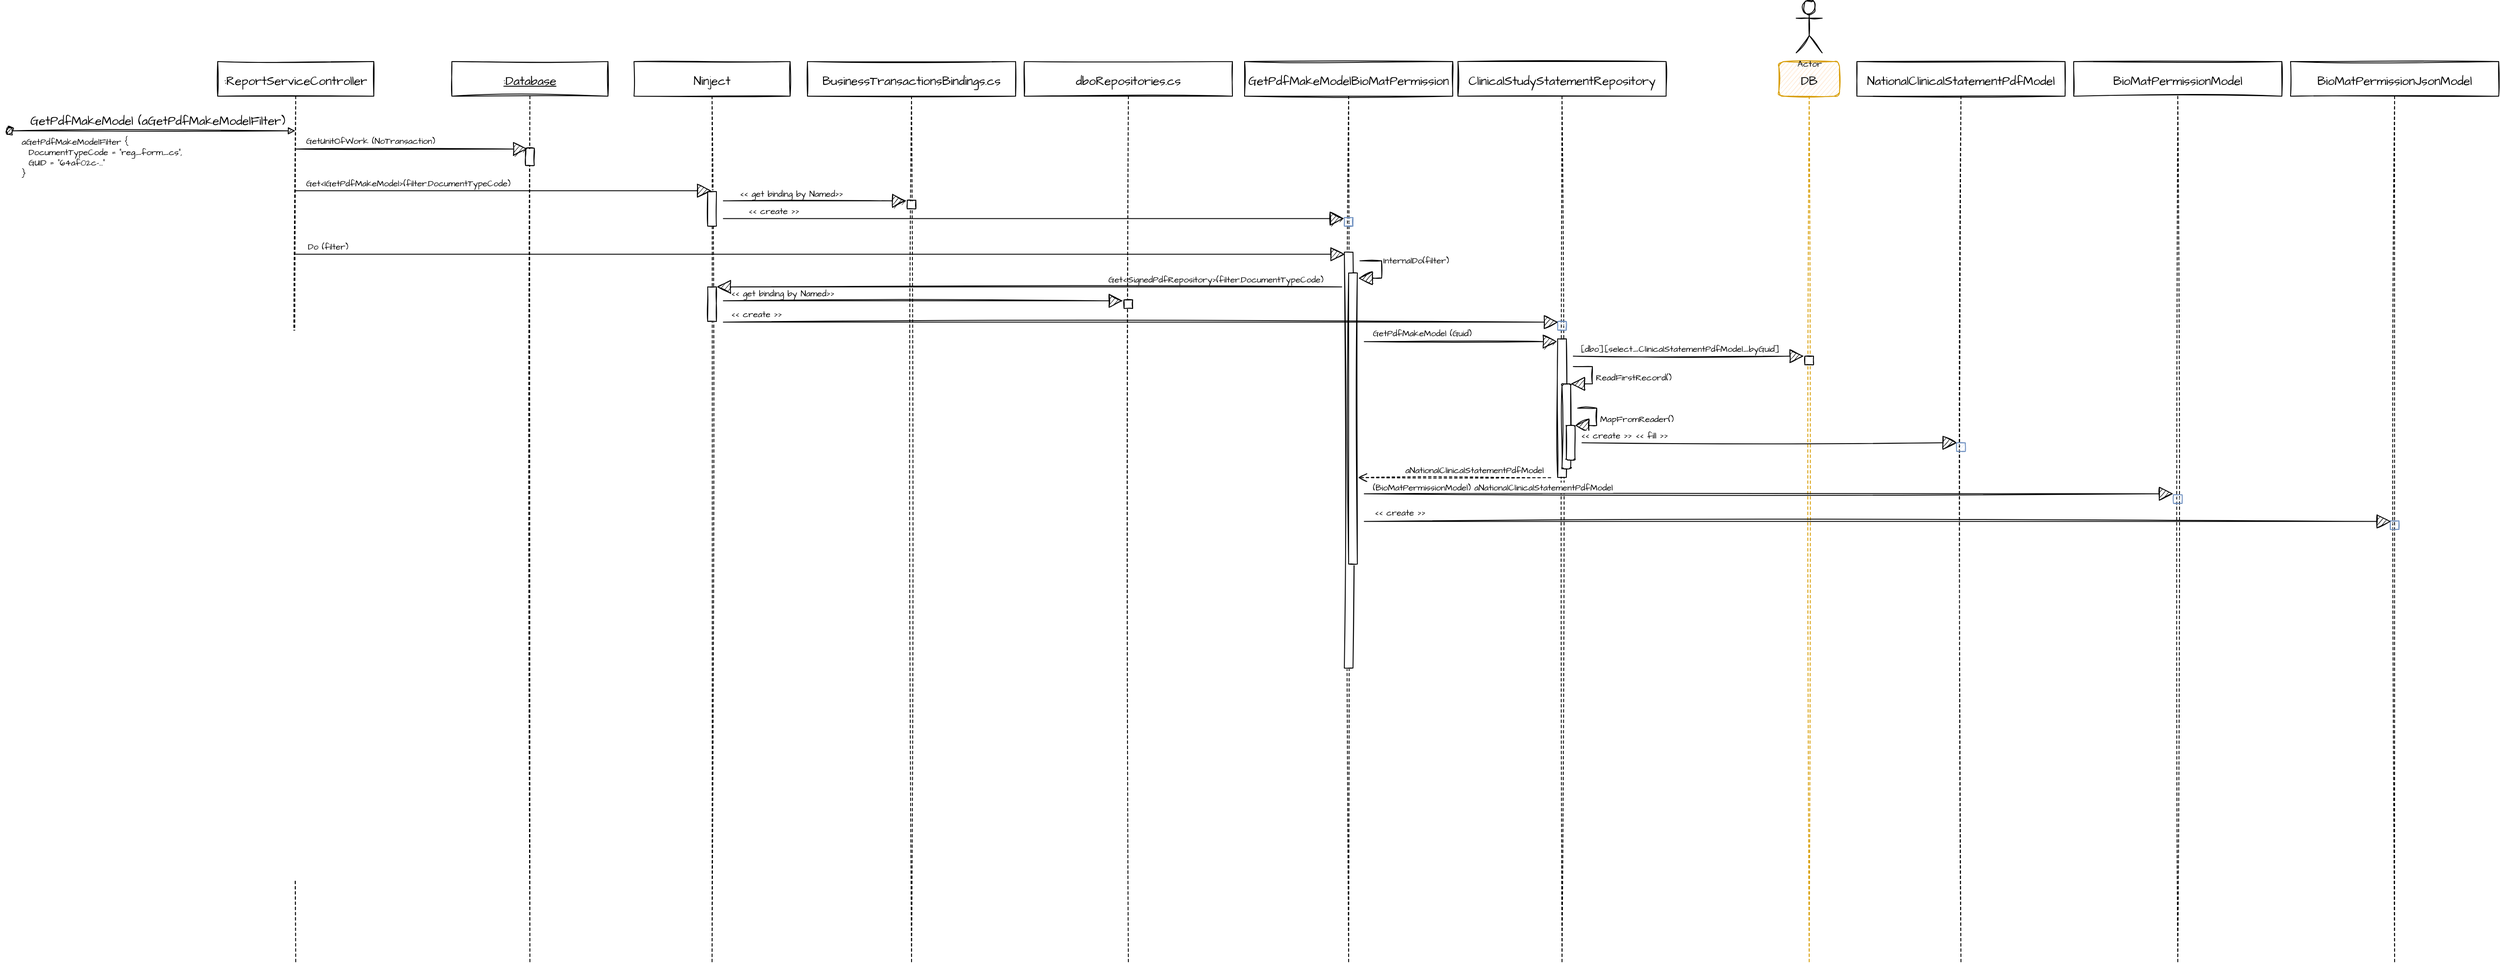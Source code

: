 <mxfile version="20.3.0" type="github">
  <diagram id="kgpKYQtTHZ0yAKxKKP6v" name="Page-1">
    <mxGraphModel dx="2104" dy="1843" grid="1" gridSize="10" guides="1" tooltips="1" connect="1" arrows="1" fold="1" page="1" pageScale="1" pageWidth="850" pageHeight="1100" math="0" shadow="0">
      <root>
        <mxCell id="0" />
        <mxCell id="1" parent="0" />
        <mxCell id="B710JooNBCGoiN81PVn3-1" value="&lt;font style=&quot;font-size: 14px;&quot;&gt;:ReportServiceController&lt;/font&gt;" style="shape=umlLifeline;perimeter=lifelinePerimeter;whiteSpace=wrap;html=1;container=1;collapsible=0;recursiveResize=0;outlineConnect=0;sketch=1;hachureGap=4;fontFamily=Architects Daughter;fontSource=https%3A%2F%2Ffonts.googleapis.com%2Fcss%3Ffamily%3DArchitects%2BDaughter;fontSize=20;" vertex="1" parent="1">
          <mxGeometry x="160" y="40" width="180" height="1040" as="geometry" />
        </mxCell>
        <mxCell id="B710JooNBCGoiN81PVn3-3" value="GetPdfMakeModel (aGetPdfMakeModelFilter)" style="html=1;verticalAlign=bottom;startArrow=oval;startFill=1;endArrow=block;startSize=8;rounded=0;sketch=1;hachureGap=4;fontFamily=Architects Daughter;fontSource=https%3A%2F%2Ffonts.googleapis.com%2Fcss%3Ffamily%3DArchitects%2BDaughter;fontSize=14;sourcePerimeterSpacing=8;targetPerimeterSpacing=8;align=left;" edge="1" parent="B710JooNBCGoiN81PVn3-1" target="B710JooNBCGoiN81PVn3-1">
          <mxGeometry x="-0.866" width="60" relative="1" as="geometry">
            <mxPoint x="-240" y="80" as="sourcePoint" />
            <mxPoint x="60" y="80" as="targetPoint" />
            <mxPoint as="offset" />
          </mxGeometry>
        </mxCell>
        <mxCell id="B710JooNBCGoiN81PVn3-4" value="&lt;font style=&quot;font-size: 14px;&quot;&gt;&lt;u&gt;:Database&lt;/u&gt;&lt;/font&gt;" style="shape=umlLifeline;perimeter=lifelinePerimeter;whiteSpace=wrap;html=1;container=1;collapsible=0;recursiveResize=0;outlineConnect=0;sketch=1;hachureGap=4;fontFamily=Architects Daughter;fontSource=https%3A%2F%2Ffonts.googleapis.com%2Fcss%3Ffamily%3DArchitects%2BDaughter;fontSize=20;" vertex="1" parent="1">
          <mxGeometry x="430" y="40" width="180" height="1040" as="geometry" />
        </mxCell>
        <mxCell id="B710JooNBCGoiN81PVn3-7" value="" style="html=1;points=[];perimeter=orthogonalPerimeter;sketch=1;hachureGap=4;fontFamily=Architects Daughter;fontSource=https%3A%2F%2Ffonts.googleapis.com%2Fcss%3Ffamily%3DArchitects%2BDaughter;fontSize=14;" vertex="1" parent="B710JooNBCGoiN81PVn3-4">
          <mxGeometry x="85" y="100" width="10" height="20" as="geometry" />
        </mxCell>
        <mxCell id="B710JooNBCGoiN81PVn3-6" value="GetUnitOfWork (NoTransaction)" style="html=1;verticalAlign=bottom;endArrow=block;rounded=0;sketch=1;hachureGap=4;fontFamily=Architects Daughter;fontSource=https%3A%2F%2Ffonts.googleapis.com%2Fcss%3Ffamily%3DArchitects%2BDaughter;fontSize=10;startSize=14;endSize=14;sourcePerimeterSpacing=8;targetPerimeterSpacing=8;entryX=0.205;entryY=0.048;entryDx=0;entryDy=0;entryPerimeter=0;align=left;" edge="1" parent="1" source="B710JooNBCGoiN81PVn3-1" target="B710JooNBCGoiN81PVn3-7">
          <mxGeometry x="-0.925" y="1" width="80" relative="1" as="geometry">
            <mxPoint x="320" y="180" as="sourcePoint" />
            <mxPoint x="390" y="170" as="targetPoint" />
            <mxPoint as="offset" />
          </mxGeometry>
        </mxCell>
        <mxCell id="B710JooNBCGoiN81PVn3-8" value="&lt;font style=&quot;font-size: 14px;&quot;&gt;Ninject&lt;/font&gt;" style="shape=umlLifeline;perimeter=lifelinePerimeter;whiteSpace=wrap;html=1;container=1;collapsible=0;recursiveResize=0;outlineConnect=0;sketch=1;hachureGap=4;fontFamily=Architects Daughter;fontSource=https%3A%2F%2Ffonts.googleapis.com%2Fcss%3Ffamily%3DArchitects%2BDaughter;fontSize=20;" vertex="1" parent="1">
          <mxGeometry x="640" y="40" width="180" height="1040" as="geometry" />
        </mxCell>
        <mxCell id="B710JooNBCGoiN81PVn3-9" value="" style="html=1;points=[];perimeter=orthogonalPerimeter;sketch=1;hachureGap=4;fontFamily=Architects Daughter;fontSource=https%3A%2F%2Ffonts.googleapis.com%2Fcss%3Ffamily%3DArchitects%2BDaughter;fontSize=14;" vertex="1" parent="B710JooNBCGoiN81PVn3-8">
          <mxGeometry x="85" y="150" width="10" height="40" as="geometry" />
        </mxCell>
        <mxCell id="B710JooNBCGoiN81PVn3-26" value="" style="html=1;points=[];perimeter=orthogonalPerimeter;sketch=1;hachureGap=4;fontFamily=Architects Daughter;fontSource=https%3A%2F%2Ffonts.googleapis.com%2Fcss%3Ffamily%3DArchitects%2BDaughter;fontSize=14;" vertex="1" parent="B710JooNBCGoiN81PVn3-8">
          <mxGeometry x="85" y="260" width="10" height="40" as="geometry" />
        </mxCell>
        <mxCell id="B710JooNBCGoiN81PVn3-10" value="Get&amp;lt;IGetPdfMakeModel&amp;gt;(filter.DocumentTypeCode)" style="html=1;verticalAlign=bottom;endArrow=block;rounded=0;sketch=1;hachureGap=4;fontFamily=Architects Daughter;fontSource=https%3A%2F%2Ffonts.googleapis.com%2Fcss%3Ffamily%3DArchitects%2BDaughter;fontSize=10;startSize=14;endSize=14;sourcePerimeterSpacing=8;targetPerimeterSpacing=8;entryX=0.419;entryY=-0.023;entryDx=0;entryDy=0;entryPerimeter=0;align=left;" edge="1" parent="1" source="B710JooNBCGoiN81PVn3-1" target="B710JooNBCGoiN81PVn3-9">
          <mxGeometry x="-0.958" width="80" relative="1" as="geometry">
            <mxPoint x="260.024" y="150.96" as="sourcePoint" />
            <mxPoint x="527.05" y="150.96" as="targetPoint" />
            <mxPoint as="offset" />
          </mxGeometry>
        </mxCell>
        <mxCell id="B710JooNBCGoiN81PVn3-11" value="&lt;font style=&quot;font-size: 14px;&quot;&gt;BusinessTransactionsBindings.cs&lt;/font&gt;" style="shape=umlLifeline;perimeter=lifelinePerimeter;whiteSpace=wrap;html=1;container=1;collapsible=0;recursiveResize=0;outlineConnect=0;sketch=1;hachureGap=4;fontFamily=Architects Daughter;fontSource=https%3A%2F%2Ffonts.googleapis.com%2Fcss%3Ffamily%3DArchitects%2BDaughter;fontSize=20;" vertex="1" parent="1">
          <mxGeometry x="840" y="40" width="240" height="1040" as="geometry" />
        </mxCell>
        <mxCell id="B710JooNBCGoiN81PVn3-12" value="" style="html=1;points=[];perimeter=orthogonalPerimeter;sketch=1;hachureGap=4;fontFamily=Architects Daughter;fontSource=https%3A%2F%2Ffonts.googleapis.com%2Fcss%3Ffamily%3DArchitects%2BDaughter;fontSize=14;" vertex="1" parent="B710JooNBCGoiN81PVn3-11">
          <mxGeometry x="115" y="160" width="10" height="10" as="geometry" />
        </mxCell>
        <mxCell id="B710JooNBCGoiN81PVn3-13" value="aGetPdfMakeModelFilter {&lt;br style=&quot;font-size: 10px;&quot;&gt;&amp;nbsp; DocumentTypeCode = &quot;reg_form_cs&quot;,&lt;br style=&quot;font-size: 10px;&quot;&gt;&amp;nbsp; GUID = &quot;64af02c-...&quot;&lt;br style=&quot;font-size: 10px;&quot;&gt;}" style="text;html=1;strokeColor=none;fillColor=none;align=left;verticalAlign=middle;whiteSpace=wrap;rounded=0;sketch=1;hachureGap=4;fontFamily=Architects Daughter;fontSource=https%3A%2F%2Ffonts.googleapis.com%2Fcss%3Ffamily%3DArchitects%2BDaughter;fontSize=10;spacingLeft=2;" vertex="1" parent="1">
          <mxGeometry x="-70" y="120" width="200" height="60" as="geometry" />
        </mxCell>
        <mxCell id="B710JooNBCGoiN81PVn3-15" value="&amp;lt;&amp;lt; get binding by Named&amp;gt;&amp;gt;" style="html=1;verticalAlign=bottom;endArrow=block;rounded=0;sketch=1;hachureGap=4;fontFamily=Architects Daughter;fontSource=https%3A%2F%2Ffonts.googleapis.com%2Fcss%3Ffamily%3DArchitects%2BDaughter;fontSize=10;startSize=14;endSize=14;sourcePerimeterSpacing=8;targetPerimeterSpacing=8;entryX=-0.08;entryY=0.08;entryDx=0;entryDy=0;entryPerimeter=0;align=left;" edge="1" parent="1" source="B710JooNBCGoiN81PVn3-9" target="B710JooNBCGoiN81PVn3-12">
          <mxGeometry x="-0.839" width="80" relative="1" as="geometry">
            <mxPoint x="810" y="250" as="sourcePoint" />
            <mxPoint x="890" y="250" as="targetPoint" />
            <mxPoint as="offset" />
          </mxGeometry>
        </mxCell>
        <mxCell id="B710JooNBCGoiN81PVn3-16" value="&lt;font style=&quot;font-size: 14px;&quot;&gt;GetPdfMakeModelBioMatPermission&lt;/font&gt;" style="shape=umlLifeline;perimeter=lifelinePerimeter;whiteSpace=wrap;html=1;container=1;collapsible=0;recursiveResize=0;outlineConnect=0;sketch=1;hachureGap=4;fontFamily=Architects Daughter;fontSource=https%3A%2F%2Ffonts.googleapis.com%2Fcss%3Ffamily%3DArchitects%2BDaughter;fontSize=20;" vertex="1" parent="1">
          <mxGeometry x="1344" y="40" width="240" height="1040" as="geometry" />
        </mxCell>
        <mxCell id="B710JooNBCGoiN81PVn3-17" value="" style="html=1;points=[];perimeter=orthogonalPerimeter;sketch=1;hachureGap=4;fontFamily=Architects Daughter;fontSource=https%3A%2F%2Ffonts.googleapis.com%2Fcss%3Ffamily%3DArchitects%2BDaughter;fontSize=14;fillColor=#dae8fc;strokeColor=#6c8ebf;" vertex="1" parent="B710JooNBCGoiN81PVn3-16">
          <mxGeometry x="115" y="180" width="10" height="10" as="geometry" />
        </mxCell>
        <mxCell id="B710JooNBCGoiN81PVn3-21" value="" style="html=1;points=[];perimeter=orthogonalPerimeter;sketch=1;hachureGap=4;fontFamily=Architects Daughter;fontSource=https%3A%2F%2Ffonts.googleapis.com%2Fcss%3Ffamily%3DArchitects%2BDaughter;fontSize=14;" vertex="1" parent="B710JooNBCGoiN81PVn3-16">
          <mxGeometry x="115" y="220" width="10" height="480" as="geometry" />
        </mxCell>
        <mxCell id="B710JooNBCGoiN81PVn3-18" value="&amp;lt;&amp;lt; create &amp;gt;&amp;gt;" style="html=1;verticalAlign=bottom;endArrow=block;rounded=0;sketch=1;hachureGap=4;fontFamily=Architects Daughter;fontSource=https%3A%2F%2Ffonts.googleapis.com%2Fcss%3Ffamily%3DArchitects%2BDaughter;fontSize=10;startSize=14;endSize=14;sourcePerimeterSpacing=8;targetPerimeterSpacing=8;entryX=-0.028;entryY=0.122;entryDx=0;entryDy=0;entryPerimeter=0;align=left;" edge="1" parent="1" source="B710JooNBCGoiN81PVn3-9" target="B710JooNBCGoiN81PVn3-17">
          <mxGeometry x="-0.926" width="80" relative="1" as="geometry">
            <mxPoint x="753" y="211.6" as="sourcePoint" />
            <mxPoint x="964.2" y="211.6" as="targetPoint" />
            <mxPoint as="offset" />
          </mxGeometry>
        </mxCell>
        <mxCell id="B710JooNBCGoiN81PVn3-22" value="Do (filter)" style="html=1;verticalAlign=bottom;endArrow=block;rounded=0;sketch=1;hachureGap=4;fontFamily=Architects Daughter;fontSource=https%3A%2F%2Ffonts.googleapis.com%2Fcss%3Ffamily%3DArchitects%2BDaughter;fontSize=10;startSize=14;endSize=14;sourcePerimeterSpacing=8;targetPerimeterSpacing=8;align=left;entryX=0.057;entryY=0.005;entryDx=0;entryDy=0;entryPerimeter=0;horizontal=1;" edge="1" parent="1" source="B710JooNBCGoiN81PVn3-1" target="B710JooNBCGoiN81PVn3-21">
          <mxGeometry x="-0.98" width="80" relative="1" as="geometry">
            <mxPoint x="650" y="280" as="sourcePoint" />
            <mxPoint x="1120" y="280" as="targetPoint" />
            <mxPoint as="offset" />
          </mxGeometry>
        </mxCell>
        <mxCell id="B710JooNBCGoiN81PVn3-23" value="" style="html=1;points=[];perimeter=orthogonalPerimeter;sketch=1;hachureGap=4;fontFamily=Architects Daughter;fontSource=https%3A%2F%2Ffonts.googleapis.com%2Fcss%3Ffamily%3DArchitects%2BDaughter;fontSize=14;" vertex="1" parent="1">
          <mxGeometry x="1464" y="284" width="10" height="336" as="geometry" />
        </mxCell>
        <mxCell id="B710JooNBCGoiN81PVn3-24" value="InternalDo(filter)" style="html=1;verticalAlign=bottom;endArrow=block;rounded=0;sketch=1;hachureGap=4;fontFamily=Architects Daughter;fontSource=https%3A%2F%2Ffonts.googleapis.com%2Fcss%3Ffamily%3DArchitects%2BDaughter;fontSize=10;startSize=14;endSize=14;sourcePerimeterSpacing=8;targetPerimeterSpacing=8;entryX=1.119;entryY=0.018;entryDx=0;entryDy=0;entryPerimeter=0;align=left;" edge="1" parent="1" source="B710JooNBCGoiN81PVn3-21" target="B710JooNBCGoiN81PVn3-23">
          <mxGeometry x="-0.093" width="80" relative="1" as="geometry">
            <mxPoint x="1412" y="300" as="sourcePoint" />
            <mxPoint x="1492" y="300" as="targetPoint" />
            <Array as="points">
              <mxPoint x="1502" y="270" />
              <mxPoint x="1502" y="290" />
            </Array>
            <mxPoint as="offset" />
          </mxGeometry>
        </mxCell>
        <mxCell id="B710JooNBCGoiN81PVn3-25" value="Get&amp;lt;ISignedPdfRepository&amp;gt;(filter.DocumentTypeCode)" style="html=1;verticalAlign=bottom;endArrow=block;rounded=0;sketch=1;hachureGap=4;fontFamily=Architects Daughter;fontSource=https%3A%2F%2Ffonts.googleapis.com%2Fcss%3Ffamily%3DArchitects%2BDaughter;fontSize=10;startSize=14;endSize=14;sourcePerimeterSpacing=8;targetPerimeterSpacing=8;entryX=1.034;entryY=0.003;entryDx=0;entryDy=0;entryPerimeter=0;align=right;" edge="1" parent="1" source="B710JooNBCGoiN81PVn3-23" target="B710JooNBCGoiN81PVn3-26">
          <mxGeometry x="-0.944" width="80" relative="1" as="geometry">
            <mxPoint x="1090" y="290" as="sourcePoint" />
            <mxPoint x="770" y="317" as="targetPoint" />
            <mxPoint as="offset" />
          </mxGeometry>
        </mxCell>
        <mxCell id="B710JooNBCGoiN81PVn3-27" value="&lt;font style=&quot;font-size: 14px;&quot;&gt;dboRepositories.cs&lt;/font&gt;" style="shape=umlLifeline;perimeter=lifelinePerimeter;whiteSpace=wrap;html=1;container=1;collapsible=0;recursiveResize=0;outlineConnect=0;sketch=1;hachureGap=4;fontFamily=Architects Daughter;fontSource=https%3A%2F%2Ffonts.googleapis.com%2Fcss%3Ffamily%3DArchitects%2BDaughter;fontSize=20;" vertex="1" parent="1">
          <mxGeometry x="1090" y="40" width="240" height="1040" as="geometry" />
        </mxCell>
        <mxCell id="B710JooNBCGoiN81PVn3-28" value="" style="html=1;points=[];perimeter=orthogonalPerimeter;sketch=1;hachureGap=4;fontFamily=Architects Daughter;fontSource=https%3A%2F%2Ffonts.googleapis.com%2Fcss%3Ffamily%3DArchitects%2BDaughter;fontSize=14;" vertex="1" parent="B710JooNBCGoiN81PVn3-27">
          <mxGeometry x="115" y="275" width="10" height="10" as="geometry" />
        </mxCell>
        <mxCell id="B710JooNBCGoiN81PVn3-29" value="&amp;lt;&amp;lt; get binding by Named&amp;gt;&amp;gt;" style="html=1;verticalAlign=bottom;endArrow=block;rounded=0;sketch=1;hachureGap=4;fontFamily=Architects Daughter;fontSource=https%3A%2F%2Ffonts.googleapis.com%2Fcss%3Ffamily%3DArchitects%2BDaughter;fontSize=10;startSize=14;endSize=14;sourcePerimeterSpacing=8;targetPerimeterSpacing=8;entryX=-0.116;entryY=0.117;entryDx=0;entryDy=0;entryPerimeter=0;align=left;" edge="1" parent="1" source="B710JooNBCGoiN81PVn3-26" target="B710JooNBCGoiN81PVn3-28">
          <mxGeometry x="-0.97" width="80" relative="1" as="geometry">
            <mxPoint x="743.8" y="319.76" as="sourcePoint" />
            <mxPoint x="955.0" y="319.76" as="targetPoint" />
            <mxPoint as="offset" />
          </mxGeometry>
        </mxCell>
        <mxCell id="B710JooNBCGoiN81PVn3-30" value="&lt;font style=&quot;font-size: 14px;&quot;&gt;ClinicalStudyStatementRepository&lt;/font&gt;" style="shape=umlLifeline;perimeter=lifelinePerimeter;whiteSpace=wrap;html=1;container=1;collapsible=0;recursiveResize=0;outlineConnect=0;sketch=1;hachureGap=4;fontFamily=Architects Daughter;fontSource=https%3A%2F%2Ffonts.googleapis.com%2Fcss%3Ffamily%3DArchitects%2BDaughter;fontSize=20;" vertex="1" parent="1">
          <mxGeometry x="1590" y="40" width="240" height="1040" as="geometry" />
        </mxCell>
        <mxCell id="B710JooNBCGoiN81PVn3-31" value="" style="html=1;points=[];perimeter=orthogonalPerimeter;sketch=1;hachureGap=4;fontFamily=Architects Daughter;fontSource=https%3A%2F%2Ffonts.googleapis.com%2Fcss%3Ffamily%3DArchitects%2BDaughter;fontSize=14;fillColor=#dae8fc;strokeColor=#6c8ebf;" vertex="1" parent="B710JooNBCGoiN81PVn3-30">
          <mxGeometry x="115" y="300" width="10" height="10" as="geometry" />
        </mxCell>
        <mxCell id="B710JooNBCGoiN81PVn3-33" value="" style="html=1;points=[];perimeter=orthogonalPerimeter;sketch=1;hachureGap=4;fontFamily=Architects Daughter;fontSource=https%3A%2F%2Ffonts.googleapis.com%2Fcss%3Ffamily%3DArchitects%2BDaughter;fontSize=14;" vertex="1" parent="B710JooNBCGoiN81PVn3-30">
          <mxGeometry x="115" y="320" width="10" height="160" as="geometry" />
        </mxCell>
        <mxCell id="B710JooNBCGoiN81PVn3-46" value="" style="html=1;points=[];perimeter=orthogonalPerimeter;rounded=1;shadow=0;glass=0;sketch=1;hachureGap=4;fontFamily=Architects Daughter;fontSource=https%3A%2F%2Ffonts.googleapis.com%2Fcss%3Ffamily%3DArchitects%2BDaughter;fontSize=10;" vertex="1" parent="B710JooNBCGoiN81PVn3-30">
          <mxGeometry x="120" y="372" width="10" height="98" as="geometry" />
        </mxCell>
        <mxCell id="B710JooNBCGoiN81PVn3-47" value="ReadFirstRecord()" style="edgeStyle=orthogonalEdgeStyle;html=1;align=left;spacingLeft=2;endArrow=block;rounded=0;entryX=1;entryY=0;sketch=1;hachureGap=4;fontFamily=Architects Daughter;fontSource=https%3A%2F%2Ffonts.googleapis.com%2Fcss%3Ffamily%3DArchitects%2BDaughter;fontSize=10;startSize=14;endSize=14;sourcePerimeterSpacing=8;targetPerimeterSpacing=8;" edge="1" target="B710JooNBCGoiN81PVn3-46" parent="B710JooNBCGoiN81PVn3-30" source="B710JooNBCGoiN81PVn3-33">
          <mxGeometry relative="1" as="geometry">
            <mxPoint x="125" y="352" as="sourcePoint" />
            <Array as="points">
              <mxPoint x="155" y="352" />
              <mxPoint x="155" y="372" />
            </Array>
          </mxGeometry>
        </mxCell>
        <mxCell id="B710JooNBCGoiN81PVn3-48" value="" style="html=1;points=[];perimeter=orthogonalPerimeter;rounded=1;shadow=0;glass=0;sketch=1;hachureGap=4;fontFamily=Architects Daughter;fontSource=https%3A%2F%2Ffonts.googleapis.com%2Fcss%3Ffamily%3DArchitects%2BDaughter;fontSize=10;" vertex="1" parent="B710JooNBCGoiN81PVn3-30">
          <mxGeometry x="125" y="420" width="10" height="40" as="geometry" />
        </mxCell>
        <mxCell id="B710JooNBCGoiN81PVn3-49" value="MapFromReader()" style="edgeStyle=orthogonalEdgeStyle;html=1;align=left;spacingLeft=2;endArrow=block;rounded=0;entryX=1;entryY=0;sketch=1;hachureGap=4;fontFamily=Architects Daughter;fontSource=https%3A%2F%2Ffonts.googleapis.com%2Fcss%3Ffamily%3DArchitects%2BDaughter;fontSize=10;startSize=14;endSize=14;sourcePerimeterSpacing=8;targetPerimeterSpacing=8;" edge="1" target="B710JooNBCGoiN81PVn3-48" parent="B710JooNBCGoiN81PVn3-30" source="B710JooNBCGoiN81PVn3-46">
          <mxGeometry relative="1" as="geometry">
            <mxPoint x="130" y="400" as="sourcePoint" />
            <Array as="points">
              <mxPoint x="160" y="400" />
              <mxPoint x="160" y="420" />
            </Array>
          </mxGeometry>
        </mxCell>
        <mxCell id="B710JooNBCGoiN81PVn3-32" value="&amp;lt;&amp;lt; create &amp;gt;&amp;gt;" style="html=1;verticalAlign=bottom;endArrow=block;rounded=0;sketch=1;hachureGap=4;fontFamily=Architects Daughter;fontSource=https%3A%2F%2Ffonts.googleapis.com%2Fcss%3Ffamily%3DArchitects%2BDaughter;fontSize=10;startSize=14;endSize=14;sourcePerimeterSpacing=8;targetPerimeterSpacing=8;align=left;entryX=0.054;entryY=0.075;entryDx=0;entryDy=0;entryPerimeter=0;" edge="1" parent="1" source="B710JooNBCGoiN81PVn3-26" target="B710JooNBCGoiN81PVn3-31">
          <mxGeometry x="-0.986" y="1" width="80" relative="1" as="geometry">
            <mxPoint x="754.16" y="340.0" as="sourcePoint" />
            <mxPoint x="1673" y="341" as="targetPoint" />
            <mxPoint as="offset" />
          </mxGeometry>
        </mxCell>
        <mxCell id="B710JooNBCGoiN81PVn3-34" value="GetPdfMakeModel (Guid)" style="html=1;verticalAlign=bottom;endArrow=block;rounded=0;sketch=1;hachureGap=4;fontFamily=Architects Daughter;fontSource=https%3A%2F%2Ffonts.googleapis.com%2Fcss%3Ffamily%3DArchitects%2BDaughter;fontSize=10;startSize=14;endSize=14;sourcePerimeterSpacing=8;targetPerimeterSpacing=8;entryX=-0.066;entryY=0.02;entryDx=0;entryDy=0;entryPerimeter=0;align=left;" edge="1" parent="1" source="B710JooNBCGoiN81PVn3-23" target="B710JooNBCGoiN81PVn3-33">
          <mxGeometry x="-0.928" y="1" width="80" relative="1" as="geometry">
            <mxPoint x="1530" y="320" as="sourcePoint" />
            <mxPoint x="1610" y="320" as="targetPoint" />
            <mxPoint as="offset" />
          </mxGeometry>
        </mxCell>
        <mxCell id="B710JooNBCGoiN81PVn3-41" value="[dbo].[select_ClinicalStatementPdfModel_byGuid]" style="html=1;verticalAlign=bottom;endArrow=block;rounded=0;sketch=1;hachureGap=4;fontFamily=Architects Daughter;fontSource=https%3A%2F%2Ffonts.googleapis.com%2Fcss%3Ffamily%3DArchitects%2BDaughter;fontSize=10;startSize=14;endSize=14;sourcePerimeterSpacing=8;targetPerimeterSpacing=8;entryX=-0.114;entryY=-0.002;entryDx=0;entryDy=0;entryPerimeter=0;align=left;" edge="1" parent="1" source="B710JooNBCGoiN81PVn3-33" target="B710JooNBCGoiN81PVn3-37">
          <mxGeometry x="-0.947" width="80" relative="1" as="geometry">
            <mxPoint x="1740" y="370" as="sourcePoint" />
            <mxPoint x="1820" y="370" as="targetPoint" />
            <mxPoint as="offset" />
          </mxGeometry>
        </mxCell>
        <mxCell id="B710JooNBCGoiN81PVn3-42" value="" style="group" vertex="1" connectable="0" parent="1">
          <mxGeometry x="1960" y="-30" width="70" height="1110" as="geometry" />
        </mxCell>
        <mxCell id="B710JooNBCGoiN81PVn3-35" value="&lt;font style=&quot;font-size: 14px;&quot;&gt;DB&lt;/font&gt;" style="shape=umlLifeline;perimeter=lifelinePerimeter;whiteSpace=wrap;html=1;container=1;collapsible=0;recursiveResize=0;outlineConnect=0;sketch=1;hachureGap=4;fontFamily=Architects Daughter;fontSource=https%3A%2F%2Ffonts.googleapis.com%2Fcss%3Ffamily%3DArchitects%2BDaughter;fontSize=20;glass=0;rounded=1;shadow=0;fillColor=#ffe6cc;strokeColor=#d79b00;" vertex="1" parent="B710JooNBCGoiN81PVn3-42">
          <mxGeometry y="70" width="70" height="1040" as="geometry" />
        </mxCell>
        <mxCell id="B710JooNBCGoiN81PVn3-37" value="" style="html=1;points=[];perimeter=orthogonalPerimeter;sketch=1;hachureGap=4;fontFamily=Architects Daughter;fontSource=https%3A%2F%2Ffonts.googleapis.com%2Fcss%3Ffamily%3DArchitects%2BDaughter;fontSize=14;" vertex="1" parent="B710JooNBCGoiN81PVn3-35">
          <mxGeometry x="30" y="340" width="10" height="10" as="geometry" />
        </mxCell>
        <mxCell id="B710JooNBCGoiN81PVn3-38" value="Actor" style="shape=umlActor;verticalLabelPosition=bottom;verticalAlign=top;html=1;sketch=1;hachureGap=4;fontFamily=Architects Daughter;fontSource=https%3A%2F%2Ffonts.googleapis.com%2Fcss%3Ffamily%3DArchitects%2BDaughter;fontSize=10;" vertex="1" parent="B710JooNBCGoiN81PVn3-42">
          <mxGeometry x="20" width="30" height="60" as="geometry" />
        </mxCell>
        <mxCell id="B710JooNBCGoiN81PVn3-43" value="&lt;span style=&quot;font-size: 14px;&quot;&gt;NationalClinicalStatementPdfModel&lt;/span&gt;" style="shape=umlLifeline;perimeter=lifelinePerimeter;whiteSpace=wrap;html=1;container=1;collapsible=0;recursiveResize=0;outlineConnect=0;sketch=1;hachureGap=4;fontFamily=Architects Daughter;fontSource=https%3A%2F%2Ffonts.googleapis.com%2Fcss%3Ffamily%3DArchitects%2BDaughter;fontSize=20;" vertex="1" parent="1">
          <mxGeometry x="2050" y="40" width="240" height="1040" as="geometry" />
        </mxCell>
        <mxCell id="B710JooNBCGoiN81PVn3-45" value="" style="html=1;points=[];perimeter=orthogonalPerimeter;sketch=1;hachureGap=4;fontFamily=Architects Daughter;fontSource=https%3A%2F%2Ffonts.googleapis.com%2Fcss%3Ffamily%3DArchitects%2BDaughter;fontSize=14;fillColor=#dae8fc;strokeColor=#6c8ebf;" vertex="1" parent="B710JooNBCGoiN81PVn3-43">
          <mxGeometry x="115" y="440" width="10" height="10" as="geometry" />
        </mxCell>
        <mxCell id="B710JooNBCGoiN81PVn3-50" value="&amp;lt;&amp;lt; create &amp;gt;&amp;gt; &amp;lt;&amp;lt; fill &amp;gt;&amp;gt;" style="html=1;verticalAlign=bottom;endArrow=block;rounded=0;sketch=1;hachureGap=4;fontFamily=Architects Daughter;fontSource=https%3A%2F%2Ffonts.googleapis.com%2Fcss%3Ffamily%3DArchitects%2BDaughter;fontSize=10;startSize=14;endSize=14;sourcePerimeterSpacing=8;targetPerimeterSpacing=8;entryX=0.033;entryY=0.005;entryDx=0;entryDy=0;entryPerimeter=0;align=left;" edge="1" parent="1" source="B710JooNBCGoiN81PVn3-48" target="B710JooNBCGoiN81PVn3-45">
          <mxGeometry x="-1" y="3" width="80" relative="1" as="geometry">
            <mxPoint x="1900" y="460" as="sourcePoint" />
            <mxPoint x="2147" y="483" as="targetPoint" />
            <mxPoint x="-3" y="3" as="offset" />
          </mxGeometry>
        </mxCell>
        <mxCell id="B710JooNBCGoiN81PVn3-52" value="aNationalClinicalStatementPdfModel" style="html=1;verticalAlign=bottom;endArrow=open;dashed=1;endSize=8;rounded=0;sketch=1;hachureGap=4;fontFamily=Architects Daughter;fontSource=https%3A%2F%2Ffonts.googleapis.com%2Fcss%3Ffamily%3DArchitects%2BDaughter;fontSize=10;sourcePerimeterSpacing=8;targetPerimeterSpacing=8;entryX=1.087;entryY=0.703;entryDx=0;entryDy=0;entryPerimeter=0;align=right;" edge="1" parent="1" source="B710JooNBCGoiN81PVn3-33" target="B710JooNBCGoiN81PVn3-23">
          <mxGeometry x="-0.937" relative="1" as="geometry">
            <mxPoint x="1640" y="520" as="sourcePoint" />
            <mxPoint x="1560" y="520" as="targetPoint" />
            <mxPoint as="offset" />
          </mxGeometry>
        </mxCell>
        <mxCell id="B710JooNBCGoiN81PVn3-53" value="&lt;span style=&quot;font-size: 14px;&quot;&gt;BioMatPermissionModel&lt;/span&gt;" style="shape=umlLifeline;perimeter=lifelinePerimeter;whiteSpace=wrap;html=1;container=1;collapsible=0;recursiveResize=0;outlineConnect=0;sketch=1;hachureGap=4;fontFamily=Architects Daughter;fontSource=https%3A%2F%2Ffonts.googleapis.com%2Fcss%3Ffamily%3DArchitects%2BDaughter;fontSize=20;" vertex="1" parent="1">
          <mxGeometry x="2300" y="40" width="240" height="1040" as="geometry" />
        </mxCell>
        <mxCell id="B710JooNBCGoiN81PVn3-54" value="" style="html=1;points=[];perimeter=orthogonalPerimeter;sketch=1;hachureGap=4;fontFamily=Architects Daughter;fontSource=https%3A%2F%2Ffonts.googleapis.com%2Fcss%3Ffamily%3DArchitects%2BDaughter;fontSize=14;fillColor=#dae8fc;strokeColor=#6c8ebf;" vertex="1" parent="B710JooNBCGoiN81PVn3-53">
          <mxGeometry x="115" y="500" width="10" height="10" as="geometry" />
        </mxCell>
        <mxCell id="B710JooNBCGoiN81PVn3-55" value="(BioMatPermissionModel) aNationalClinicalStatementPdfModel" style="html=1;verticalAlign=bottom;endArrow=block;rounded=0;sketch=1;hachureGap=4;fontFamily=Architects Daughter;fontSource=https%3A%2F%2Ffonts.googleapis.com%2Fcss%3Ffamily%3DArchitects%2BDaughter;fontSize=10;startSize=14;endSize=14;sourcePerimeterSpacing=8;targetPerimeterSpacing=8;entryX=-0.023;entryY=-0.114;entryDx=0;entryDy=0;entryPerimeter=0;align=left;" edge="1" parent="1" source="B710JooNBCGoiN81PVn3-23" target="B710JooNBCGoiN81PVn3-54">
          <mxGeometry x="-0.983" y="-1" width="80" relative="1" as="geometry">
            <mxPoint x="1640" y="480" as="sourcePoint" />
            <mxPoint x="1720" y="480" as="targetPoint" />
            <mxPoint as="offset" />
          </mxGeometry>
        </mxCell>
        <mxCell id="B710JooNBCGoiN81PVn3-56" value="&lt;span style=&quot;font-size: 14px;&quot;&gt;BioMatPermissionJsonModel&lt;/span&gt;" style="shape=umlLifeline;perimeter=lifelinePerimeter;whiteSpace=wrap;html=1;container=1;collapsible=0;recursiveResize=0;outlineConnect=0;sketch=1;hachureGap=4;fontFamily=Architects Daughter;fontSource=https%3A%2F%2Ffonts.googleapis.com%2Fcss%3Ffamily%3DArchitects%2BDaughter;fontSize=20;" vertex="1" parent="1">
          <mxGeometry x="2550" y="40" width="240" height="1040" as="geometry" />
        </mxCell>
        <mxCell id="B710JooNBCGoiN81PVn3-57" value="" style="html=1;points=[];perimeter=orthogonalPerimeter;sketch=1;hachureGap=4;fontFamily=Architects Daughter;fontSource=https%3A%2F%2Ffonts.googleapis.com%2Fcss%3Ffamily%3DArchitects%2BDaughter;fontSize=14;fillColor=#dae8fc;strokeColor=#6c8ebf;" vertex="1" parent="B710JooNBCGoiN81PVn3-56">
          <mxGeometry x="115" y="530" width="10" height="10" as="geometry" />
        </mxCell>
        <mxCell id="B710JooNBCGoiN81PVn3-58" value="&amp;lt;&amp;lt; create &amp;gt;&amp;gt;" style="html=1;verticalAlign=bottom;endArrow=block;rounded=0;sketch=1;hachureGap=4;fontFamily=Architects Daughter;fontSource=https%3A%2F%2Ffonts.googleapis.com%2Fcss%3Ffamily%3DArchitects%2BDaughter;fontSize=10;startSize=14;endSize=14;sourcePerimeterSpacing=8;targetPerimeterSpacing=8;entryX=0.076;entryY=0.079;entryDx=0;entryDy=0;entryPerimeter=0;align=left;spacingTop=0;spacingBottom=3;" edge="1" parent="1" source="B710JooNBCGoiN81PVn3-23" target="B710JooNBCGoiN81PVn3-57">
          <mxGeometry x="-0.983" y="-1" width="80" relative="1" as="geometry">
            <mxPoint x="1492.0" y="548.86" as="sourcePoint" />
            <mxPoint x="2424.77" y="548.86" as="targetPoint" />
            <mxPoint as="offset" />
          </mxGeometry>
        </mxCell>
      </root>
    </mxGraphModel>
  </diagram>
</mxfile>
